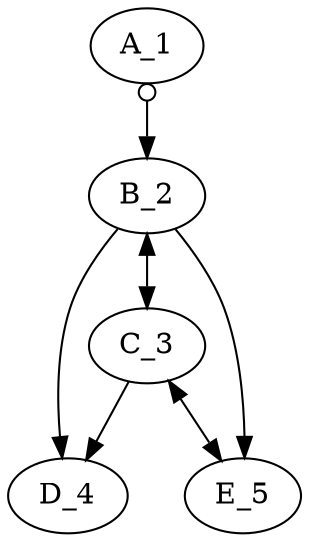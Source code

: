 digraph graphname {node [shape = oval];
A_1 [label= A_1 ]
B_2 [label= B_2 ]
C_3 [label= C_3 ]
D_4 [label= D_4 ]
E_5 [label= E_5 ]
A_1 -> B_2 [color=black, dir=both,arrowhead=normal, arrowtail=odot];
B_2 -> C_3 [color=black, dir=both,arrowhead=normal, arrowtail=normal];
B_2 -> D_4 [color=black, dir=both,arrowhead=normal, arrowtail=none];
B_2 -> E_5 [color=black, dir=both,arrowhead=normal, arrowtail=none];
C_3 -> D_4 [color=black, dir=both,arrowhead=normal, arrowtail=none];
C_3 -> E_5 [color=black, dir=both,arrowhead=normal, arrowtail=normal];
}
